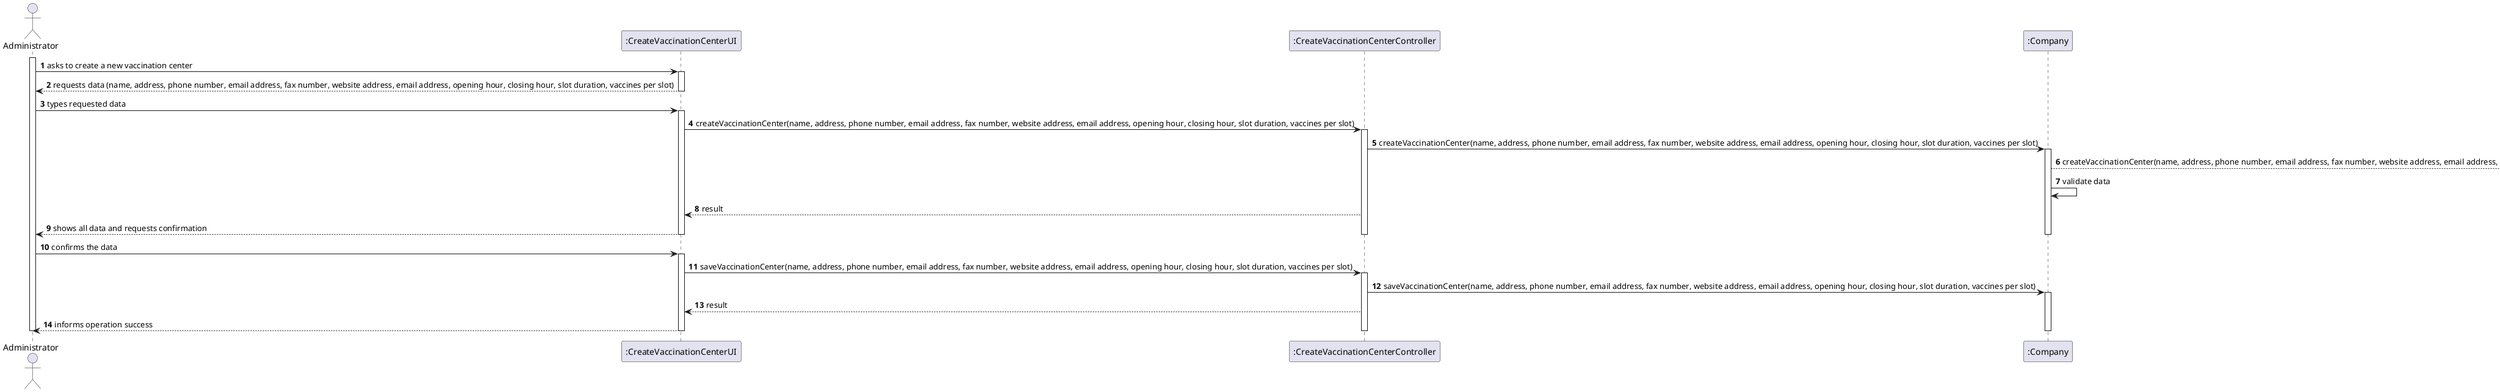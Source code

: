 @startuml
autonumber

actor "Administrator" as A

participant ":CreateVaccinationCenterUI" as UI
participant ":CreateVaccinationCenterController" as CTRL
participant ":Company" as C
participant ":VaccinationCenter" as V

activate A
A -> UI : asks to create a new vaccination center
activate UI
UI --> A : requests data (name, address, phone number, email address, fax number, website address, email address, opening hour, closing hour, slot duration, vaccines per slot)
deactivate UI

A -> UI : types requested data
activate UI

UI -> CTRL : createVaccinationCenter(name, address, phone number, email address, fax number, website address, email address, opening hour, closing hour, slot duration, vaccines per slot)
activate CTRL

CTRL -> C : createVaccinationCenter(name, address, phone number, email address, fax number, website address, email address, opening hour, closing hour, slot duration, vaccines per slot)
activate C
C --> V : createVaccinationCenter(name, address, phone number, email address, fax number, website address, email address, opening hour, closing hour, slot duration, vaccines per slot)
activate V
C -> C :  validate data

CTRL --> UI : result

UI --> A: shows all data and requests confirmation

deactivate V
deactivate C
deactivate CTRL
deactivate UI


A -> UI : confirms the data
activate UI
UI -> CTRL : saveVaccinationCenter(name, address, phone number, email address, fax number, website address, email address, opening hour, closing hour, slot duration, vaccines per slot)
activate CTRL
CTRL -> C : saveVaccinationCenter(name, address, phone number, email address, fax number, website address, email address, opening hour, closing hour, slot duration, vaccines per slot)
activate C




CTRL --> UI: result

UI --> A : informs operation success

deactivate C
deactivate CTRL
deactivate UI
deactivate A


@enduml